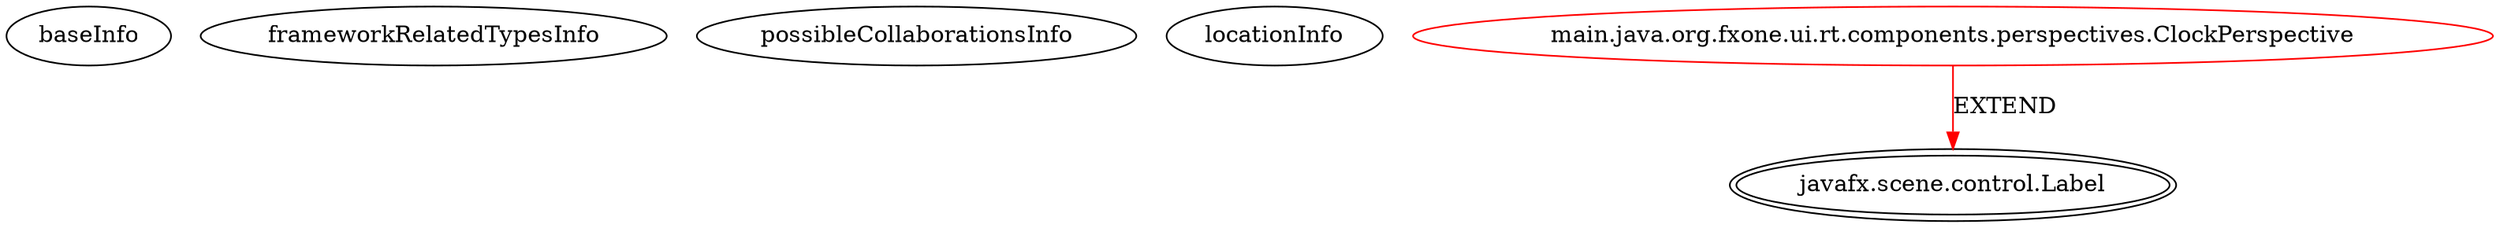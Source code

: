 digraph {
baseInfo[graphId=1919,category="extension_graph",isAnonymous=false,possibleRelation=false]
frameworkRelatedTypesInfo[0="javafx.scene.control.Label"]
possibleCollaborationsInfo[]
locationInfo[projectName="atsticks-FXOne",filePath="/atsticks-FXOne/FXOne-master/org.fxone/fxone-ui/src/main/java/org/fxone/ui/rt/components/perspectives/ClockPerspective.java",contextSignature="ClockPerspective",graphId="1919"]
0[label="main.java.org.fxone.ui.rt.components.perspectives.ClockPerspective",vertexType="ROOT_CLIENT_CLASS_DECLARATION",isFrameworkType=false,color=red]
1[label="javafx.scene.control.Label",vertexType="FRAMEWORK_CLASS_TYPE",isFrameworkType=true,peripheries=2]
0->1[label="EXTEND",color=red]
}
